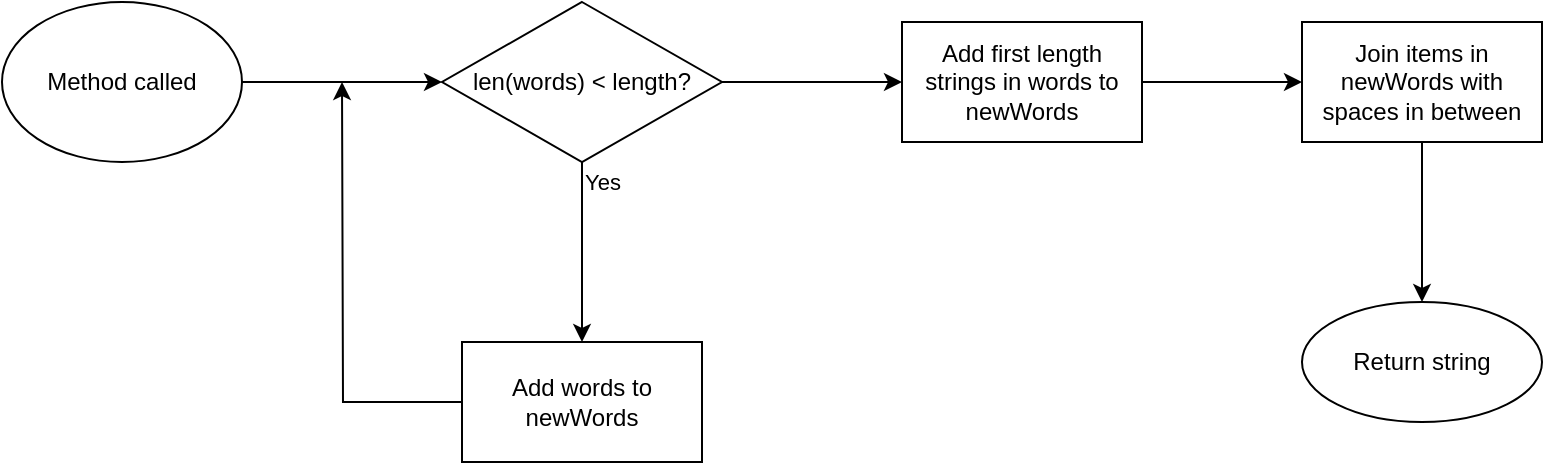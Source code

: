 <mxfile version="15.9.1" type="device"><diagram id="C5RBs43oDa-KdzZeNtuy" name="Page-1"><mxGraphModel dx="782" dy="430" grid="1" gridSize="10" guides="1" tooltips="1" connect="1" arrows="1" fold="1" page="1" pageScale="1" pageWidth="827" pageHeight="1169" math="0" shadow="0"><root><mxCell id="WIyWlLk6GJQsqaUBKTNV-0"/><mxCell id="WIyWlLk6GJQsqaUBKTNV-1" parent="WIyWlLk6GJQsqaUBKTNV-0"/><mxCell id="ANpZK133EsFRjDqIyxwi-2" value="" style="edgeStyle=orthogonalEdgeStyle;rounded=0;orthogonalLoop=1;jettySize=auto;html=1;" edge="1" parent="WIyWlLk6GJQsqaUBKTNV-1" source="ANpZK133EsFRjDqIyxwi-0" target="ANpZK133EsFRjDqIyxwi-1"><mxGeometry relative="1" as="geometry"/></mxCell><mxCell id="ANpZK133EsFRjDqIyxwi-0" value="&lt;div&gt;Method called&lt;/div&gt;" style="ellipse;whiteSpace=wrap;html=1;" vertex="1" parent="WIyWlLk6GJQsqaUBKTNV-1"><mxGeometry x="340" y="180" width="120" height="80" as="geometry"/></mxCell><mxCell id="ANpZK133EsFRjDqIyxwi-4" value="Yes" style="edgeStyle=orthogonalEdgeStyle;rounded=0;orthogonalLoop=1;jettySize=auto;html=1;" edge="1" parent="WIyWlLk6GJQsqaUBKTNV-1" source="ANpZK133EsFRjDqIyxwi-1" target="ANpZK133EsFRjDqIyxwi-3"><mxGeometry x="-0.778" y="10" relative="1" as="geometry"><mxPoint as="offset"/></mxGeometry></mxCell><mxCell id="ANpZK133EsFRjDqIyxwi-7" value="" style="edgeStyle=orthogonalEdgeStyle;rounded=0;orthogonalLoop=1;jettySize=auto;html=1;" edge="1" parent="WIyWlLk6GJQsqaUBKTNV-1" source="ANpZK133EsFRjDqIyxwi-1" target="ANpZK133EsFRjDqIyxwi-6"><mxGeometry relative="1" as="geometry"/></mxCell><mxCell id="ANpZK133EsFRjDqIyxwi-1" value="len(words) &amp;lt; length?" style="rhombus;whiteSpace=wrap;html=1;" vertex="1" parent="WIyWlLk6GJQsqaUBKTNV-1"><mxGeometry x="560" y="180" width="140" height="80" as="geometry"/></mxCell><mxCell id="ANpZK133EsFRjDqIyxwi-5" style="edgeStyle=orthogonalEdgeStyle;rounded=0;orthogonalLoop=1;jettySize=auto;html=1;" edge="1" parent="WIyWlLk6GJQsqaUBKTNV-1" source="ANpZK133EsFRjDqIyxwi-3"><mxGeometry relative="1" as="geometry"><mxPoint x="510" y="220" as="targetPoint"/></mxGeometry></mxCell><mxCell id="ANpZK133EsFRjDqIyxwi-3" value="Add words to newWords " style="whiteSpace=wrap;html=1;" vertex="1" parent="WIyWlLk6GJQsqaUBKTNV-1"><mxGeometry x="570" y="350" width="120" height="60" as="geometry"/></mxCell><mxCell id="ANpZK133EsFRjDqIyxwi-9" value="" style="edgeStyle=orthogonalEdgeStyle;rounded=0;orthogonalLoop=1;jettySize=auto;html=1;" edge="1" parent="WIyWlLk6GJQsqaUBKTNV-1" source="ANpZK133EsFRjDqIyxwi-6" target="ANpZK133EsFRjDqIyxwi-8"><mxGeometry relative="1" as="geometry"/></mxCell><mxCell id="ANpZK133EsFRjDqIyxwi-6" value="Add first length strings in words to newWords" style="whiteSpace=wrap;html=1;" vertex="1" parent="WIyWlLk6GJQsqaUBKTNV-1"><mxGeometry x="790" y="190" width="120" height="60" as="geometry"/></mxCell><mxCell id="ANpZK133EsFRjDqIyxwi-11" value="" style="edgeStyle=orthogonalEdgeStyle;rounded=0;orthogonalLoop=1;jettySize=auto;html=1;" edge="1" parent="WIyWlLk6GJQsqaUBKTNV-1" source="ANpZK133EsFRjDqIyxwi-8" target="ANpZK133EsFRjDqIyxwi-10"><mxGeometry relative="1" as="geometry"/></mxCell><mxCell id="ANpZK133EsFRjDqIyxwi-8" value="Join items in newWords with spaces in between" style="whiteSpace=wrap;html=1;" vertex="1" parent="WIyWlLk6GJQsqaUBKTNV-1"><mxGeometry x="990" y="190" width="120" height="60" as="geometry"/></mxCell><mxCell id="ANpZK133EsFRjDqIyxwi-10" value="Return string" style="ellipse;whiteSpace=wrap;html=1;" vertex="1" parent="WIyWlLk6GJQsqaUBKTNV-1"><mxGeometry x="990" y="330" width="120" height="60" as="geometry"/></mxCell></root></mxGraphModel></diagram></mxfile>
